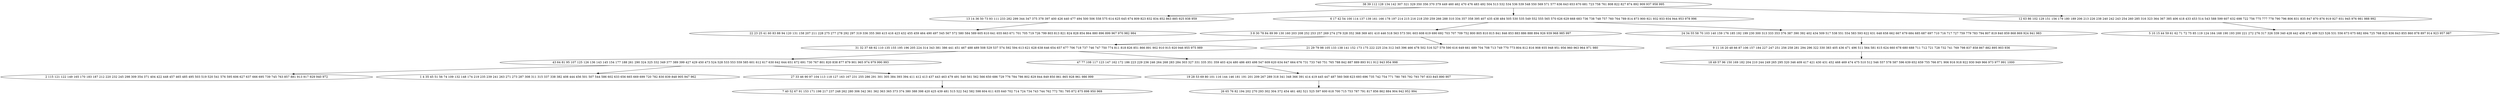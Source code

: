 digraph true_tree {
	"0" -> "1"
	"0" -> "2"
	"1" -> "3"
	"2" -> "4"
	"4" -> "5"
	"5" -> "6"
	"2" -> "7"
	"4" -> "8"
	"0" -> "9"
	"6" -> "10"
	"9" -> "11"
	"7" -> "12"
	"6" -> "13"
	"5" -> "14"
	"12" -> "15"
	"6" -> "16"
	"16" -> "17"
	"14" -> "18"
	"18" -> "19"
	"0" [label="38 39 112 128 134 142 307 321 329 350 356 370 379 449 460 462 470 476 483 492 504 513 532 534 536 539 548 550 569 571 577 636 643 653 670 681 723 758 761 808 822 827 874 892 909 937 958 995"];
	"1" [label="13 14 36 50 73 93 111 233 282 299 344 347 375 378 397 400 426 440 477 494 500 506 558 575 614 625 645 674 809 823 832 834 852 863 885 925 938 959"];
	"2" [label="6 17 42 54 100 114 137 139 161 166 178 197 214 215 216 218 250 259 266 288 310 334 357 358 395 407 435 438 484 505 530 535 549 552 555 565 570 626 629 668 683 736 738 748 757 760 764 789 814 873 900 921 932 933 934 944 953 978 996"];
	"3" [label="22 23 25 41 60 83 88 94 120 131 158 207 211 228 275 277 278 292 297 319 336 355 360 415 416 423 432 455 459 464 490 497 545 567 572 580 584 589 605 610 641 655 663 671 701 705 719 726 799 803 813 821 824 828 854 864 880 896 899 967 970 982 984"];
	"4" [label="3 8 30 78 84 89 99 130 160 203 208 252 253 257 269 274 279 328 352 368 369 401 410 446 518 563 573 591 603 608 619 690 692 703 707 709 752 800 805 810 815 841 846 853 883 886 888 894 926 939 968 985 997"];
	"5" [label="31 32 37 68 92 110 135 155 195 196 205 224 314 343 381 386 441 451 467 488 489 508 529 537 574 592 594 613 621 628 638 646 654 657 677 706 718 737 746 747 750 774 811 818 826 851 866 891 902 910 915 920 946 955 975 989"];
	"6" [label="43 64 81 95 107 125 126 136 143 145 154 177 188 261 290 324 325 332 349 377 389 399 427 429 450 473 524 528 533 553 559 585 601 612 617 630 642 644 651 672 691 730 767 801 820 838 877 879 901 965 974 979 990 993"];
	"7" [label="24 34 55 58 70 103 140 159 176 185 192 199 230 300 313 333 353 376 387 390 392 402 434 509 517 538 551 554 583 593 622 631 648 658 662 667 679 684 685 687 697 710 716 717 727 759 779 783 794 807 819 840 859 868 869 924 941 983"];
	"8" [label="21 29 79 98 105 133 138 141 152 173 175 222 225 234 312 345 396 466 478 502 516 527 579 590 616 649 661 689 704 708 713 749 770 773 804 812 816 908 935 948 951 956 960 963 964 971 980"];
	"9" [label="12 63 86 102 129 151 156 179 180 189 206 213 226 238 240 242 243 254 260 285 316 323 364 367 385 406 418 433 453 514 543 588 599 607 632 698 722 756 775 777 778 790 796 806 831 835 847 870 876 919 927 931 945 976 981 988 992"];
	"10" [label="2 115 121 122 149 165 170 183 187 212 220 232 245 298 309 354 371 404 422 448 457 465 485 495 503 519 520 541 576 595 606 627 637 666 695 739 745 763 857 881 913 917 929 940 972"];
	"11" [label="5 10 15 44 59 61 62 71 72 75 85 119 124 164 168 190 193 200 221 272 276 317 326 339 340 428 442 458 472 499 523 526 531 556 673 675 682 694 725 768 825 836 843 855 860 878 897 914 923 957 987"];
	"12" [label="9 11 16 20 48 66 87 106 157 184 227 247 251 256 258 281 294 296 322 330 383 405 436 471 496 511 564 581 615 624 660 678 680 688 711 712 721 728 732 741 769 798 837 858 867 882 895 903 936"];
	"13" [label="1 4 35 45 51 56 74 109 132 148 174 219 235 239 241 263 271 273 287 308 311 315 337 338 382 408 444 456 501 507 544 586 602 633 656 665 669 699 720 782 830 839 848 905 947 962"];
	"14" [label="47 77 108 117 123 147 162 172 186 223 229 236 246 264 268 283 284 303 327 331 335 351 359 403 424 480 486 493 498 547 609 620 634 647 664 676 731 733 740 751 765 788 842 887 889 893 911 912 943 954 998"];
	"15" [label="18 49 57 96 150 169 182 204 210 244 249 265 295 320 346 409 417 421 430 431 452 468 469 474 475 510 512 546 557 578 587 596 639 652 659 755 766 871 906 916 918 922 930 949 966 973 977 991 1000"];
	"16" [label="27 33 46 90 97 104 113 118 127 163 167 231 255 286 291 301 305 384 393 394 411 412 413 437 443 463 479 491 540 561 562 566 650 686 729 776 784 786 802 829 844 849 850 861 865 928 961 986 999"];
	"17" [label="7 40 52 67 91 153 171 198 217 237 248 262 280 306 342 361 362 363 365 373 374 380 388 398 420 425 439 481 515 522 542 582 598 604 611 635 640 702 714 724 734 743 744 762 772 781 795 872 875 898 950 969"];
	"18" [label="19 28 53 69 80 101 116 144 146 181 191 201 209 267 289 318 341 348 366 391 414 419 445 447 487 560 568 623 693 696 735 742 754 771 780 785 792 793 797 833 845 890 907"];
	"19" [label="26 65 76 82 194 202 270 293 302 304 372 454 461 482 521 525 597 600 618 700 715 753 787 791 817 856 862 884 904 942 952 994"];
}
